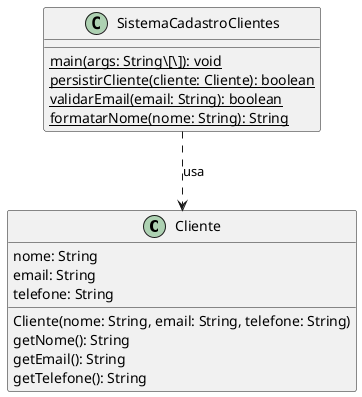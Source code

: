 @startuml
' Define a classe Cliente com seus atributos inferidos
class Cliente {
 nome: String
 email: String
 telefone: String

 Cliente(nome: String, email: String, telefone: String)
 getNome(): String
 getEmail(): String
 getTelefone(): String
}

' Define a classe SistemaCadastroClientes com seus métodos
class SistemaCadastroClientes {
 {static} main(args: String\[\]): void
 {static} persistirCliente(cliente: Cliente): boolean
 {static} validarEmail(email: String): boolean
 {static} formatarNome(nome: String): String
}
' Define a relação de dependência
' SistemaCadastroClientes usa a classe Cliente
SistemaCadastroClientes ..> Cliente : usa
@enduml